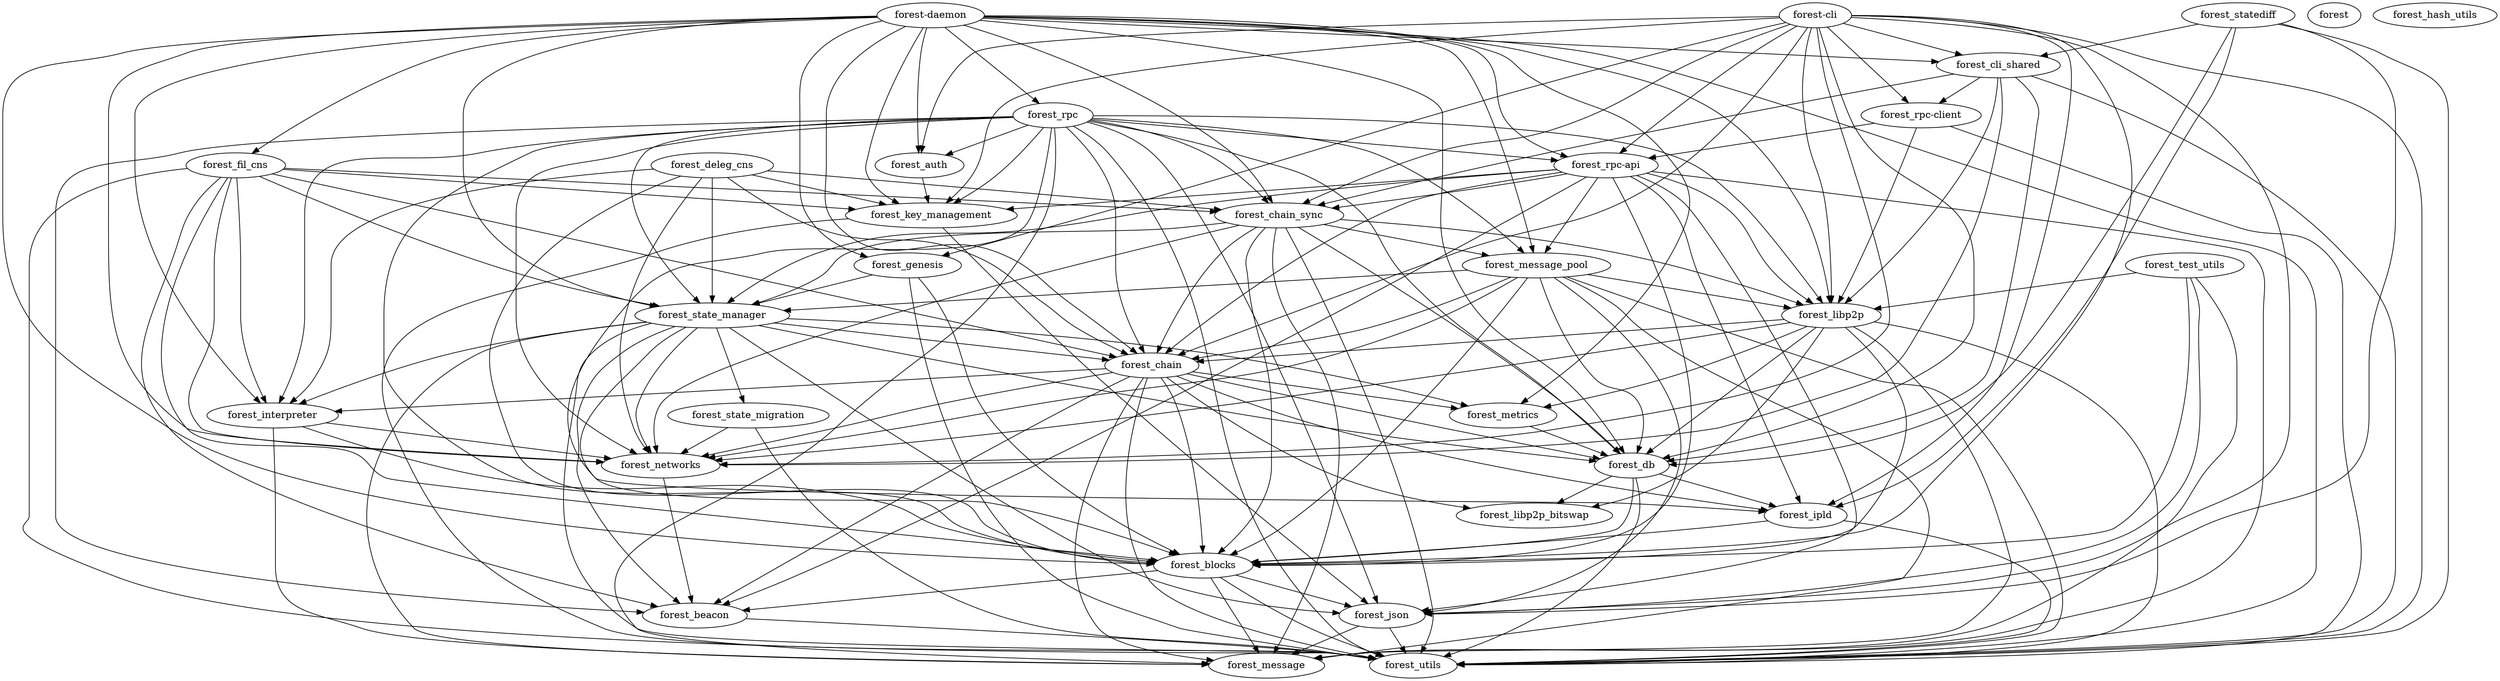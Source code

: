 digraph  {
    0[label="forest-cli"]
    1[label="forest_auth"]
    2[label="forest_key_management"]
    3[label="forest_json"]
    4[label="forest_message"]
    6[label="forest_utils"]
    7[label="forest_test_utils"]
    8[label="forest_blocks"]
    9[label="forest_beacon"]
    10[label="forest_libp2p"]
    11[label="forest_chain"]
    12[label="forest_db"]
    13[label="forest_ipld"]
    14[label="forest_libp2p_bitswap"]
    15[label="forest_interpreter"]
    16[label="forest_networks"]
    17[label="forest_metrics"]
    18[label="forest_genesis"]
    19[label="forest_state_manager"]
    20[label="forest_state_migration"]
    21[label="forest_chain_sync"]
    22[label="forest_message_pool"]
    23[label="forest_cli_shared"]
    24[label="forest_rpc-client"]
    25[label="forest_rpc-api"]
    26[label="forest-daemon"]
    27[label="forest_deleg_cns"]
    28[label="forest_fil_cns"]
    29[label="forest_rpc"]
    33[label="forest_statediff"]
    34[label="forest"]
    438[label="forest_hash_utils"]
    0 -> 1 
    0 -> 8 
    0 -> 11 
    0 -> 21 
    0 -> 23 
    0 -> 12 
    0 -> 18 
    0 -> 13 
    0 -> 3 
    0 -> 2 
    0 -> 10 
    0 -> 16 
    0 -> 25 
    0 -> 24 
    0 -> 6 
    1 -> 2 
    2 -> 3 
    2 -> 6 
    3 -> 4 
    3 -> 6 
    7 -> 8 
    7 -> 3 
    7 -> 10 
    7 -> 4 
    8 -> 9 
    8 -> 3 
    8 -> 4 
    8 -> 6 
    9 -> 6 
    10 -> 8 
    10 -> 11 
    10 -> 12 
    10 -> 14 
    10 -> 4 
    10 -> 17 
    10 -> 16 
    10 -> 6 
    11 -> 9 
    11 -> 8 
    11 -> 12 
    11 -> 15 
    11 -> 13 
    11 -> 14 
    11 -> 4 
    11 -> 17 
    11 -> 16 
    11 -> 6 
    12 -> 8 
    12 -> 13 
    12 -> 14 
    12 -> 6 
    13 -> 8 
    13 -> 6 
    15 -> 8 
    15 -> 4 
    15 -> 16 
    16 -> 9 
    17 -> 12 
    18 -> 8 
    18 -> 19 
    18 -> 6 
    19 -> 9 
    19 -> 8 
    19 -> 11 
    19 -> 12 
    19 -> 15 
    19 -> 3 
    19 -> 4 
    19 -> 17 
    19 -> 16 
    19 -> 20 
    19 -> 6 
    20 -> 16 
    20 -> 6 
    21 -> 8 
    21 -> 11 
    21 -> 12 
    21 -> 10 
    21 -> 4 
    21 -> 22 
    21 -> 16 
    21 -> 19 
    21 -> 6 
    22 -> 8 
    22 -> 11 
    22 -> 12 
    22 -> 3 
    22 -> 10 
    22 -> 4 
    22 -> 16 
    22 -> 19 
    22 -> 6 
    23 -> 21 
    23 -> 12 
    23 -> 10 
    23 -> 16 
    23 -> 24 
    23 -> 6 
    24 -> 10 
    24 -> 25 
    24 -> 6 
    25 -> 9 
    25 -> 8 
    25 -> 11 
    25 -> 21 
    25 -> 13 
    25 -> 3 
    25 -> 2 
    25 -> 10 
    25 -> 4 
    25 -> 22 
    25 -> 19 
    26 -> 1 
    26 -> 8 
    26 -> 11 
    26 -> 21 
    26 -> 23 
    26 -> 12 
    26 -> 28 
    26 -> 18 
    26 -> 15 
    26 -> 2 
    26 -> 10 
    26 -> 22 
    26 -> 17 
    26 -> 16 
    26 -> 29 
    26 -> 25 
    26 -> 19 
    26 -> 6 
    27 -> 8 
    27 -> 11 
    27 -> 21 
    27 -> 15 
    27 -> 2 
    27 -> 16 
    27 -> 19 
    28 -> 9 
    28 -> 8 
    28 -> 11 
    28 -> 21 
    28 -> 15 
    28 -> 2 
    28 -> 16 
    28 -> 19 
    28 -> 6 
    29 -> 1 
    29 -> 9 
    29 -> 8 
    29 -> 11 
    29 -> 21 
    29 -> 12 
    29 -> 15 
    29 -> 13 
    29 -> 3 
    29 -> 2 
    29 -> 10 
    29 -> 4 
    29 -> 22 
    29 -> 16 
    29 -> 25 
    29 -> 19 
    29 -> 6 
    33 -> 23 
    33 -> 12 
    33 -> 13 
    33 -> 3 
    33 -> 6 
}